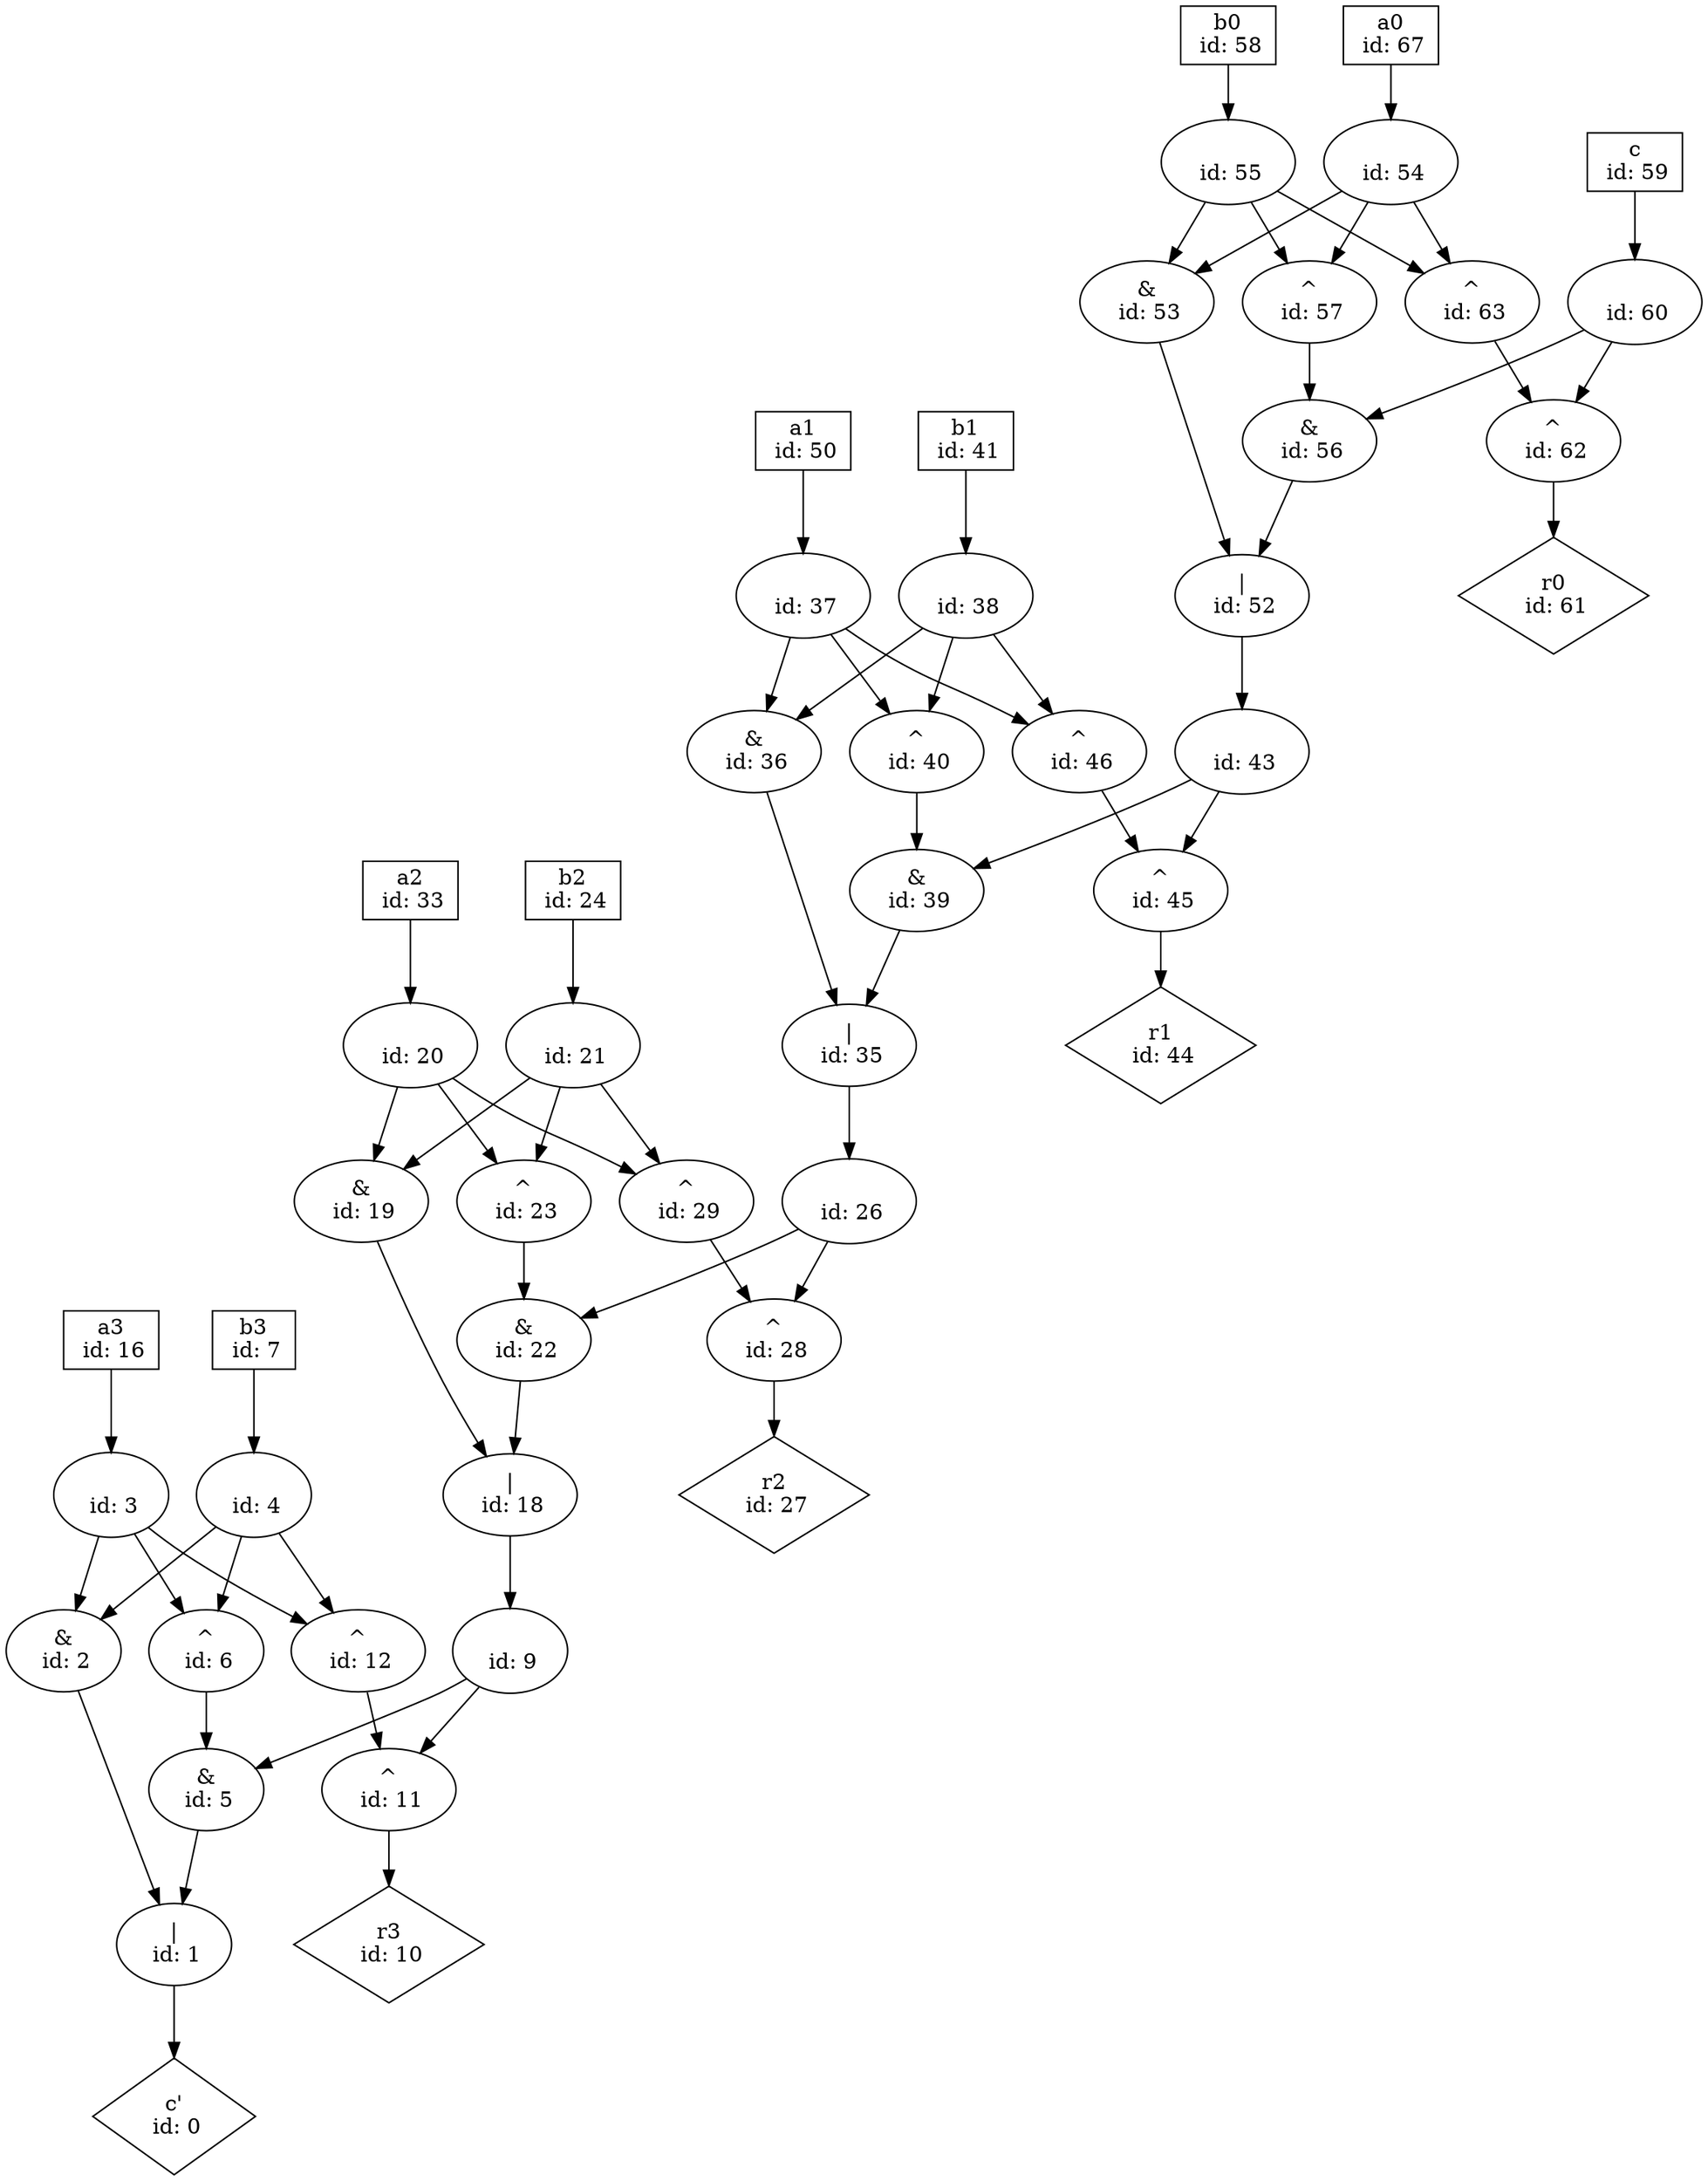 digraph G {
n0 [label="c'\n id: 0",shape="diamond"];
n1 [label="|\n id: 1"];
n2 [label="&\n id: 2"];
n3 [label="\n id: 3"];
n4 [label="\n id: 4"];
n5 [label="&\n id: 5"];
n6 [label="^\n id: 6"];
n9 [label="\n id: 9"];
n10 [label="r3\n id: 10",shape="diamond"];
n11 [label="^\n id: 11"];
n12 [label="^\n id: 12"];
n16 [label="a3\n id: 16",shape="box"];
n7 [label="b3\n id: 7",shape="box"];
n18 [label="|\n id: 18"];
n19 [label="&\n id: 19"];
n20 [label="\n id: 20"];
n21 [label="\n id: 21"];
n22 [label="&\n id: 22"];
n23 [label="^\n id: 23"];
n26 [label="\n id: 26"];
n27 [label="r2\n id: 27",shape="diamond"];
n28 [label="^\n id: 28"];
n29 [label="^\n id: 29"];
n33 [label="a2\n id: 33",shape="box"];
n24 [label="b2\n id: 24",shape="box"];
n35 [label="|\n id: 35"];
n36 [label="&\n id: 36"];
n37 [label="\n id: 37"];
n38 [label="\n id: 38"];
n39 [label="&\n id: 39"];
n40 [label="^\n id: 40"];
n43 [label="\n id: 43"];
n44 [label="r1\n id: 44",shape="diamond"];
n45 [label="^\n id: 45"];
n46 [label="^\n id: 46"];
n50 [label="a1\n id: 50",shape="box"];
n41 [label="b1\n id: 41",shape="box"];
n52 [label="|\n id: 52"];
n53 [label="&\n id: 53"];
n54 [label="\n id: 54"];
n55 [label="\n id: 55"];
n56 [label="&\n id: 56"];
n57 [label="^\n id: 57"];
n60 [label="\n id: 60"];
n61 [label="r0\n id: 61",shape="diamond"];
n62 [label="^\n id: 62"];
n63 [label="^\n id: 63"];
n67 [label="a0\n id: 67",shape="box"];
n58 [label="b0\n id: 58",shape="box"];
n59 [label="c\n id: 59",shape="box"];
n1 -> n0
n2 -> n1
n3 -> n2
n3 -> n6
n3 -> n12
n4 -> n2
n4 -> n6
n4 -> n12
n5 -> n1
n6 -> n5
n9 -> n5
n9 -> n11
n11 -> n10
n12 -> n11
n16 -> n3
n7 -> n4
n18 -> n9
n19 -> n18
n20 -> n19
n20 -> n23
n20 -> n29
n21 -> n19
n21 -> n23
n21 -> n29
n22 -> n18
n23 -> n22
n26 -> n22
n26 -> n28
n28 -> n27
n29 -> n28
n33 -> n20
n24 -> n21
n35 -> n26
n36 -> n35
n37 -> n36
n37 -> n40
n37 -> n46
n38 -> n36
n38 -> n40
n38 -> n46
n39 -> n35
n40 -> n39
n43 -> n39
n43 -> n45
n45 -> n44
n46 -> n45
n50 -> n37
n41 -> n38
n52 -> n43
n53 -> n52
n54 -> n53
n54 -> n57
n54 -> n63
n55 -> n53
n55 -> n57
n55 -> n63
n56 -> n52
n57 -> n56
n60 -> n56
n60 -> n62
n62 -> n61
n63 -> n62
n67 -> n54
n58 -> n55
n59 -> n60
}